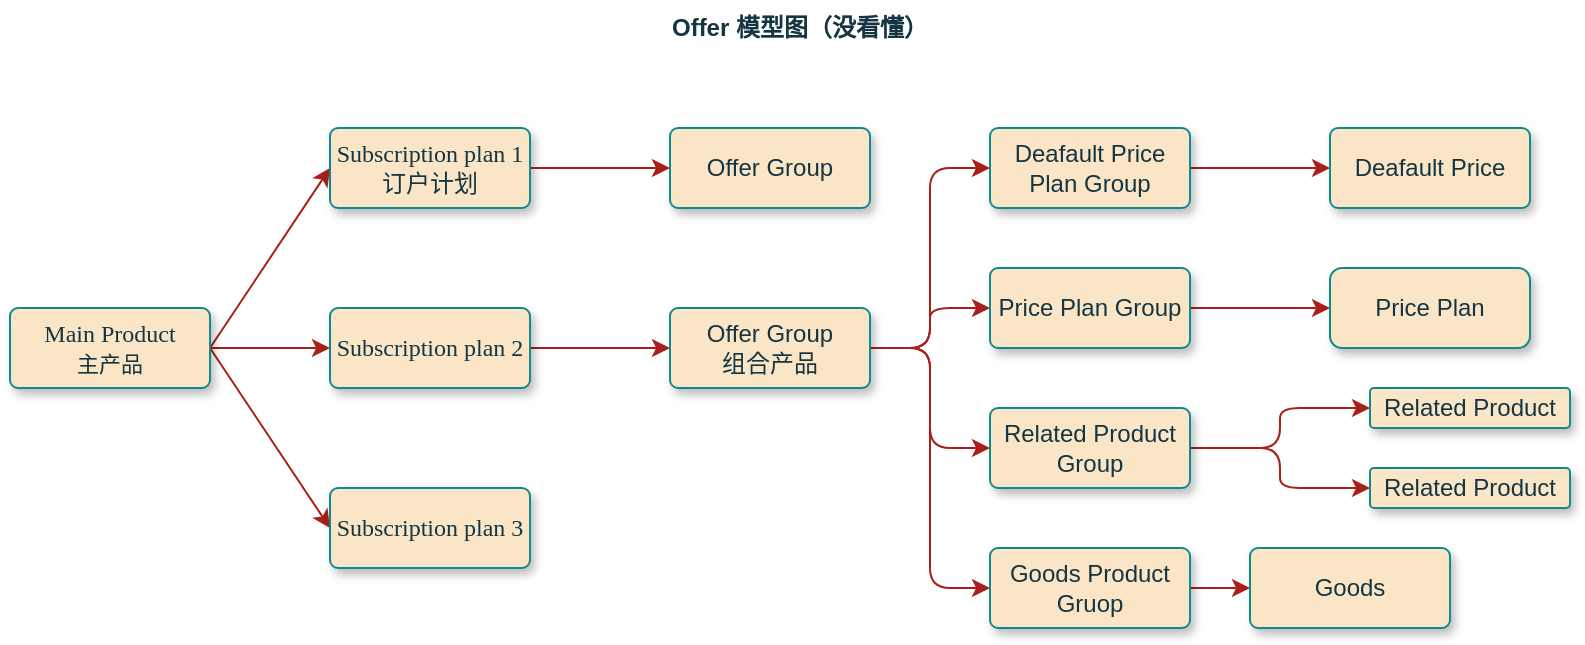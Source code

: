 <mxfile version="14.9.1" type="github">
  <diagram id="vk8LogrxXEUSK_-m6440" name="第 1 页">
    <mxGraphModel dx="1808" dy="548" grid="0" gridSize="10" guides="1" tooltips="1" connect="1" arrows="1" fold="1" page="1" pageScale="1" pageWidth="827" pageHeight="1169" background="none" math="0" shadow="0">
      <root>
        <mxCell id="0" />
        <mxCell id="1" parent="0" />
        <mxCell id="enesHElCpC1ox6ckIHe5-9" style="rounded=0;orthogonalLoop=1;jettySize=auto;html=1;entryX=0;entryY=0.5;entryDx=0;entryDy=0;exitX=1;exitY=0.5;exitDx=0;exitDy=0;labelBackgroundColor=#DAD2D8;strokeColor=#A8201A;fontColor=#143642;" edge="1" parent="1" source="enesHElCpC1ox6ckIHe5-1" target="enesHElCpC1ox6ckIHe5-8">
          <mxGeometry relative="1" as="geometry" />
        </mxCell>
        <mxCell id="enesHElCpC1ox6ckIHe5-10" style="edgeStyle=none;rounded=0;orthogonalLoop=1;jettySize=auto;html=1;exitX=1;exitY=0.5;exitDx=0;exitDy=0;entryX=0;entryY=0.5;entryDx=0;entryDy=0;labelBackgroundColor=#DAD2D8;strokeColor=#A8201A;fontColor=#143642;" edge="1" parent="1" source="enesHElCpC1ox6ckIHe5-1" target="enesHElCpC1ox6ckIHe5-2">
          <mxGeometry relative="1" as="geometry" />
        </mxCell>
        <mxCell id="enesHElCpC1ox6ckIHe5-11" style="edgeStyle=none;rounded=0;orthogonalLoop=1;jettySize=auto;html=1;exitX=1;exitY=0.5;exitDx=0;exitDy=0;entryX=0;entryY=0.5;entryDx=0;entryDy=0;labelBackgroundColor=#DAD2D8;strokeColor=#A8201A;fontColor=#143642;" edge="1" parent="1" source="enesHElCpC1ox6ckIHe5-1" target="enesHElCpC1ox6ckIHe5-7">
          <mxGeometry relative="1" as="geometry" />
        </mxCell>
        <mxCell id="enesHElCpC1ox6ckIHe5-1" value="&lt;font face=&quot;Times New Roman&quot;&gt;Main Product&lt;br&gt;&lt;font style=&quot;font-size: 11px&quot;&gt;主产品&lt;/font&gt;&lt;br&gt;&lt;/font&gt;" style="rounded=1;arcSize=10;whiteSpace=wrap;html=1;align=center;gradientDirection=north;shadow=1;glass=0;sketch=0;fillColor=#FAE5C7;strokeColor=#0F8B8D;fontColor=#143642;" vertex="1" parent="1">
          <mxGeometry x="-820" y="270" width="100" height="40" as="geometry" />
        </mxCell>
        <mxCell id="enesHElCpC1ox6ckIHe5-18" style="edgeStyle=orthogonalEdgeStyle;curved=0;rounded=1;sketch=0;orthogonalLoop=1;jettySize=auto;html=1;fontColor=#143642;strokeColor=#A8201A;fillColor=#FAE5C7;" edge="1" parent="1" source="enesHElCpC1ox6ckIHe5-2" target="enesHElCpC1ox6ckIHe5-17">
          <mxGeometry relative="1" as="geometry" />
        </mxCell>
        <mxCell id="enesHElCpC1ox6ckIHe5-2" value="&lt;font face=&quot;Times New Roman&quot;&gt;Subscription plan 2&lt;/font&gt;" style="rounded=1;arcSize=10;whiteSpace=wrap;html=1;align=center;glass=0;sketch=0;shadow=1;fillColor=#FAE5C7;strokeColor=#0F8B8D;fontColor=#143642;" vertex="1" parent="1">
          <mxGeometry x="-660" y="270" width="100" height="40" as="geometry" />
        </mxCell>
        <mxCell id="enesHElCpC1ox6ckIHe5-7" value="&lt;font face=&quot;Times New Roman&quot;&gt;Subscription plan 3&lt;/font&gt;" style="rounded=1;arcSize=10;whiteSpace=wrap;html=1;align=center;glass=0;sketch=0;shadow=1;fillColor=#FAE5C7;strokeColor=#0F8B8D;fontColor=#143642;" vertex="1" parent="1">
          <mxGeometry x="-660" y="360" width="100" height="40" as="geometry" />
        </mxCell>
        <mxCell id="enesHElCpC1ox6ckIHe5-20" style="edgeStyle=orthogonalEdgeStyle;curved=0;rounded=1;sketch=0;orthogonalLoop=1;jettySize=auto;html=1;fontColor=#143642;strokeColor=#A8201A;fillColor=#FAE5C7;" edge="1" parent="1" source="enesHElCpC1ox6ckIHe5-8" target="enesHElCpC1ox6ckIHe5-19">
          <mxGeometry relative="1" as="geometry" />
        </mxCell>
        <mxCell id="enesHElCpC1ox6ckIHe5-8" value="&lt;font face=&quot;Times New Roman&quot;&gt;Subscription plan 1&lt;br&gt;订户计划&lt;br&gt;&lt;/font&gt;" style="rounded=1;arcSize=10;whiteSpace=wrap;html=1;align=center;glass=0;sketch=0;shadow=1;fillColor=#FAE5C7;strokeColor=#0F8B8D;fontColor=#143642;" vertex="1" parent="1">
          <mxGeometry x="-660" y="180" width="100" height="40" as="geometry" />
        </mxCell>
        <mxCell id="enesHElCpC1ox6ckIHe5-23" style="edgeStyle=orthogonalEdgeStyle;sketch=0;orthogonalLoop=1;jettySize=auto;html=1;entryX=0;entryY=0.5;entryDx=0;entryDy=0;fontColor=#143642;strokeColor=#A8201A;fillColor=#FAE5C7;rounded=1;" edge="1" parent="1" source="enesHElCpC1ox6ckIHe5-17" target="enesHElCpC1ox6ckIHe5-22">
          <mxGeometry relative="1" as="geometry" />
        </mxCell>
        <mxCell id="enesHElCpC1ox6ckIHe5-28" style="edgeStyle=orthogonalEdgeStyle;rounded=1;sketch=0;orthogonalLoop=1;jettySize=auto;html=1;exitX=1;exitY=0.5;exitDx=0;exitDy=0;fontColor=#143642;strokeColor=#A8201A;fillColor=#FAE5C7;" edge="1" parent="1" source="enesHElCpC1ox6ckIHe5-17" target="enesHElCpC1ox6ckIHe5-27">
          <mxGeometry relative="1" as="geometry" />
        </mxCell>
        <mxCell id="enesHElCpC1ox6ckIHe5-32" style="edgeStyle=orthogonalEdgeStyle;rounded=1;sketch=0;orthogonalLoop=1;jettySize=auto;html=1;exitX=1;exitY=0.5;exitDx=0;exitDy=0;entryX=0;entryY=0.5;entryDx=0;entryDy=0;fontColor=#143642;strokeColor=#A8201A;fillColor=#FAE5C7;" edge="1" parent="1" source="enesHElCpC1ox6ckIHe5-17" target="enesHElCpC1ox6ckIHe5-31">
          <mxGeometry relative="1" as="geometry" />
        </mxCell>
        <mxCell id="enesHElCpC1ox6ckIHe5-35" style="edgeStyle=orthogonalEdgeStyle;rounded=1;sketch=0;orthogonalLoop=1;jettySize=auto;html=1;exitX=1;exitY=0.5;exitDx=0;exitDy=0;entryX=0;entryY=0.5;entryDx=0;entryDy=0;fontColor=#143642;strokeColor=#A8201A;fillColor=#FAE5C7;" edge="1" parent="1" source="enesHElCpC1ox6ckIHe5-17" target="enesHElCpC1ox6ckIHe5-34">
          <mxGeometry relative="1" as="geometry" />
        </mxCell>
        <mxCell id="enesHElCpC1ox6ckIHe5-17" value="Offer Group&lt;br&gt;组合产品" style="rounded=1;arcSize=10;whiteSpace=wrap;html=1;align=center;sketch=0;fontColor=#143642;strokeColor=#0F8B8D;fillColor=#FAE5C7;shadow=1;" vertex="1" parent="1">
          <mxGeometry x="-490" y="270" width="100" height="40" as="geometry" />
        </mxCell>
        <mxCell id="enesHElCpC1ox6ckIHe5-19" value="Offer Group&lt;br&gt;" style="rounded=1;arcSize=10;whiteSpace=wrap;html=1;align=center;sketch=0;fontColor=#143642;strokeColor=#0F8B8D;fillColor=#FAE5C7;shadow=1;" vertex="1" parent="1">
          <mxGeometry x="-490" y="180" width="100" height="40" as="geometry" />
        </mxCell>
        <mxCell id="enesHElCpC1ox6ckIHe5-45" style="edgeStyle=orthogonalEdgeStyle;rounded=1;sketch=0;orthogonalLoop=1;jettySize=auto;html=1;exitX=1;exitY=0.5;exitDx=0;exitDy=0;fontColor=#143642;strokeColor=#A8201A;fillColor=#FAE5C7;" edge="1" parent="1" source="enesHElCpC1ox6ckIHe5-22" target="enesHElCpC1ox6ckIHe5-44">
          <mxGeometry relative="1" as="geometry" />
        </mxCell>
        <mxCell id="enesHElCpC1ox6ckIHe5-22" value="Deafault Price Plan Group" style="rounded=1;arcSize=10;whiteSpace=wrap;html=1;align=center;sketch=0;fontColor=#143642;strokeColor=#0F8B8D;fillColor=#FAE5C7;shadow=1;" vertex="1" parent="1">
          <mxGeometry x="-330" y="180" width="100" height="40" as="geometry" />
        </mxCell>
        <mxCell id="enesHElCpC1ox6ckIHe5-46" style="edgeStyle=orthogonalEdgeStyle;rounded=1;sketch=0;orthogonalLoop=1;jettySize=auto;html=1;exitX=1;exitY=0.5;exitDx=0;exitDy=0;fontColor=#143642;strokeColor=#A8201A;fillColor=#FAE5C7;" edge="1" parent="1" source="enesHElCpC1ox6ckIHe5-27" target="enesHElCpC1ox6ckIHe5-43">
          <mxGeometry relative="1" as="geometry" />
        </mxCell>
        <mxCell id="enesHElCpC1ox6ckIHe5-27" value="Price Plan Group" style="rounded=1;arcSize=10;whiteSpace=wrap;html=1;align=center;shadow=1;sketch=0;fontColor=#143642;strokeColor=#0F8B8D;fillColor=#FAE5C7;" vertex="1" parent="1">
          <mxGeometry x="-330" y="250" width="100" height="40" as="geometry" />
        </mxCell>
        <mxCell id="enesHElCpC1ox6ckIHe5-41" style="edgeStyle=orthogonalEdgeStyle;rounded=1;sketch=0;orthogonalLoop=1;jettySize=auto;html=1;exitX=1;exitY=0.5;exitDx=0;exitDy=0;entryX=0;entryY=0.5;entryDx=0;entryDy=0;fontColor=#143642;strokeColor=#A8201A;fillColor=#FAE5C7;" edge="1" parent="1" source="enesHElCpC1ox6ckIHe5-31" target="enesHElCpC1ox6ckIHe5-38">
          <mxGeometry relative="1" as="geometry" />
        </mxCell>
        <mxCell id="enesHElCpC1ox6ckIHe5-42" style="edgeStyle=orthogonalEdgeStyle;rounded=1;sketch=0;orthogonalLoop=1;jettySize=auto;html=1;exitX=1;exitY=0.5;exitDx=0;exitDy=0;fontColor=#143642;strokeColor=#A8201A;fillColor=#FAE5C7;" edge="1" parent="1" source="enesHElCpC1ox6ckIHe5-31" target="enesHElCpC1ox6ckIHe5-40">
          <mxGeometry relative="1" as="geometry" />
        </mxCell>
        <mxCell id="enesHElCpC1ox6ckIHe5-31" value="Related Product&lt;br&gt;Group" style="rounded=1;arcSize=10;whiteSpace=wrap;html=1;align=center;shadow=1;sketch=0;fontColor=#143642;strokeColor=#0F8B8D;fillColor=#FAE5C7;" vertex="1" parent="1">
          <mxGeometry x="-330" y="320" width="100" height="40" as="geometry" />
        </mxCell>
        <mxCell id="enesHElCpC1ox6ckIHe5-37" style="edgeStyle=orthogonalEdgeStyle;rounded=1;sketch=0;orthogonalLoop=1;jettySize=auto;html=1;exitX=1;exitY=0.5;exitDx=0;exitDy=0;entryX=0;entryY=0.5;entryDx=0;entryDy=0;fontColor=#143642;strokeColor=#A8201A;fillColor=#FAE5C7;" edge="1" parent="1" source="enesHElCpC1ox6ckIHe5-34" target="enesHElCpC1ox6ckIHe5-36">
          <mxGeometry relative="1" as="geometry" />
        </mxCell>
        <mxCell id="enesHElCpC1ox6ckIHe5-34" value="Goods Product Gruop" style="rounded=1;arcSize=10;whiteSpace=wrap;html=1;align=center;shadow=1;sketch=0;fontColor=#143642;strokeColor=#0F8B8D;fillColor=#FAE5C7;" vertex="1" parent="1">
          <mxGeometry x="-330" y="390" width="100" height="40" as="geometry" />
        </mxCell>
        <mxCell id="enesHElCpC1ox6ckIHe5-36" value="Goods" style="rounded=1;arcSize=10;whiteSpace=wrap;html=1;align=center;shadow=1;sketch=0;fontColor=#143642;strokeColor=#0F8B8D;fillColor=#FAE5C7;" vertex="1" parent="1">
          <mxGeometry x="-200" y="390" width="100" height="40" as="geometry" />
        </mxCell>
        <mxCell id="enesHElCpC1ox6ckIHe5-38" value="Related Product" style="rounded=1;arcSize=10;whiteSpace=wrap;html=1;align=center;shadow=1;sketch=0;fontColor=#143642;strokeColor=#0F8B8D;fillColor=#FAE5C7;" vertex="1" parent="1">
          <mxGeometry x="-140" y="310" width="100" height="20" as="geometry" />
        </mxCell>
        <mxCell id="enesHElCpC1ox6ckIHe5-40" value="Related Product" style="rounded=1;arcSize=10;whiteSpace=wrap;html=1;align=center;shadow=1;sketch=0;fontColor=#143642;strokeColor=#0F8B8D;fillColor=#FAE5C7;" vertex="1" parent="1">
          <mxGeometry x="-140" y="350" width="100" height="20" as="geometry" />
        </mxCell>
        <mxCell id="enesHElCpC1ox6ckIHe5-43" value="Price Plan" style="whiteSpace=wrap;html=1;align=center;rounded=1;shadow=1;sketch=0;fontColor=#143642;strokeColor=#0F8B8D;fillColor=#FAE5C7;" vertex="1" parent="1">
          <mxGeometry x="-160" y="250" width="100" height="40" as="geometry" />
        </mxCell>
        <mxCell id="enesHElCpC1ox6ckIHe5-44" value="Deafault Price" style="rounded=1;arcSize=10;whiteSpace=wrap;html=1;align=center;shadow=1;sketch=0;fontColor=#143642;strokeColor=#0F8B8D;fillColor=#FAE5C7;" vertex="1" parent="1">
          <mxGeometry x="-160" y="180" width="100" height="40" as="geometry" />
        </mxCell>
        <mxCell id="enesHElCpC1ox6ckIHe5-47" value="&lt;b&gt;Offer 模型图（没看懂）&lt;/b&gt;" style="text;html=1;strokeColor=none;fillColor=none;align=center;verticalAlign=middle;whiteSpace=wrap;rounded=0;shadow=1;sketch=0;fontColor=#143642;" vertex="1" parent="1">
          <mxGeometry x="-530" y="120" width="210" height="20" as="geometry" />
        </mxCell>
      </root>
    </mxGraphModel>
  </diagram>
</mxfile>
